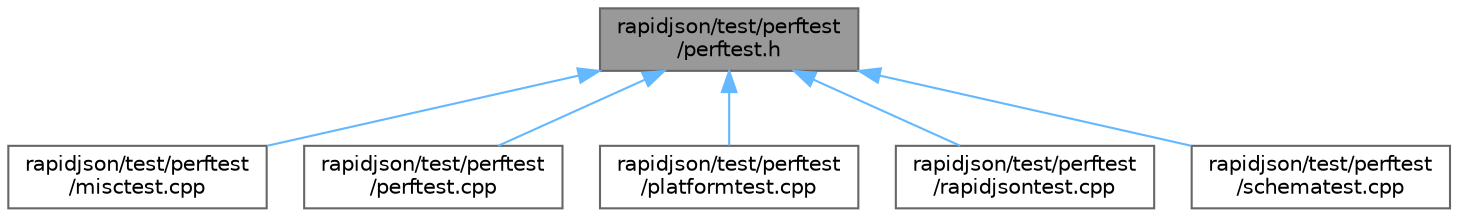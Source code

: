digraph "rapidjson/test/perftest/perftest.h"
{
 // LATEX_PDF_SIZE
  bgcolor="transparent";
  edge [fontname=Helvetica,fontsize=10,labelfontname=Helvetica,labelfontsize=10];
  node [fontname=Helvetica,fontsize=10,shape=box,height=0.2,width=0.4];
  Node1 [id="Node000001",label="rapidjson/test/perftest\l/perftest.h",height=0.2,width=0.4,color="gray40", fillcolor="grey60", style="filled", fontcolor="black",tooltip=" "];
  Node1 -> Node2 [id="edge1_Node000001_Node000002",dir="back",color="steelblue1",style="solid",tooltip=" "];
  Node2 [id="Node000002",label="rapidjson/test/perftest\l/misctest.cpp",height=0.2,width=0.4,color="grey40", fillcolor="white", style="filled",URL="$misctest_8cpp.html",tooltip=" "];
  Node1 -> Node3 [id="edge2_Node000001_Node000003",dir="back",color="steelblue1",style="solid",tooltip=" "];
  Node3 [id="Node000003",label="rapidjson/test/perftest\l/perftest.cpp",height=0.2,width=0.4,color="grey40", fillcolor="white", style="filled",URL="$perftest_8cpp.html",tooltip=" "];
  Node1 -> Node4 [id="edge3_Node000001_Node000004",dir="back",color="steelblue1",style="solid",tooltip=" "];
  Node4 [id="Node000004",label="rapidjson/test/perftest\l/platformtest.cpp",height=0.2,width=0.4,color="grey40", fillcolor="white", style="filled",URL="$perftest_2platformtest_8cpp.html",tooltip=" "];
  Node1 -> Node5 [id="edge4_Node000001_Node000005",dir="back",color="steelblue1",style="solid",tooltip=" "];
  Node5 [id="Node000005",label="rapidjson/test/perftest\l/rapidjsontest.cpp",height=0.2,width=0.4,color="grey40", fillcolor="white", style="filled",URL="$rapidjsontest_8cpp.html",tooltip=" "];
  Node1 -> Node6 [id="edge5_Node000001_Node000006",dir="back",color="steelblue1",style="solid",tooltip=" "];
  Node6 [id="Node000006",label="rapidjson/test/perftest\l/schematest.cpp",height=0.2,width=0.4,color="grey40", fillcolor="white", style="filled",URL="$perftest_2schematest_8cpp.html",tooltip=" "];
}
